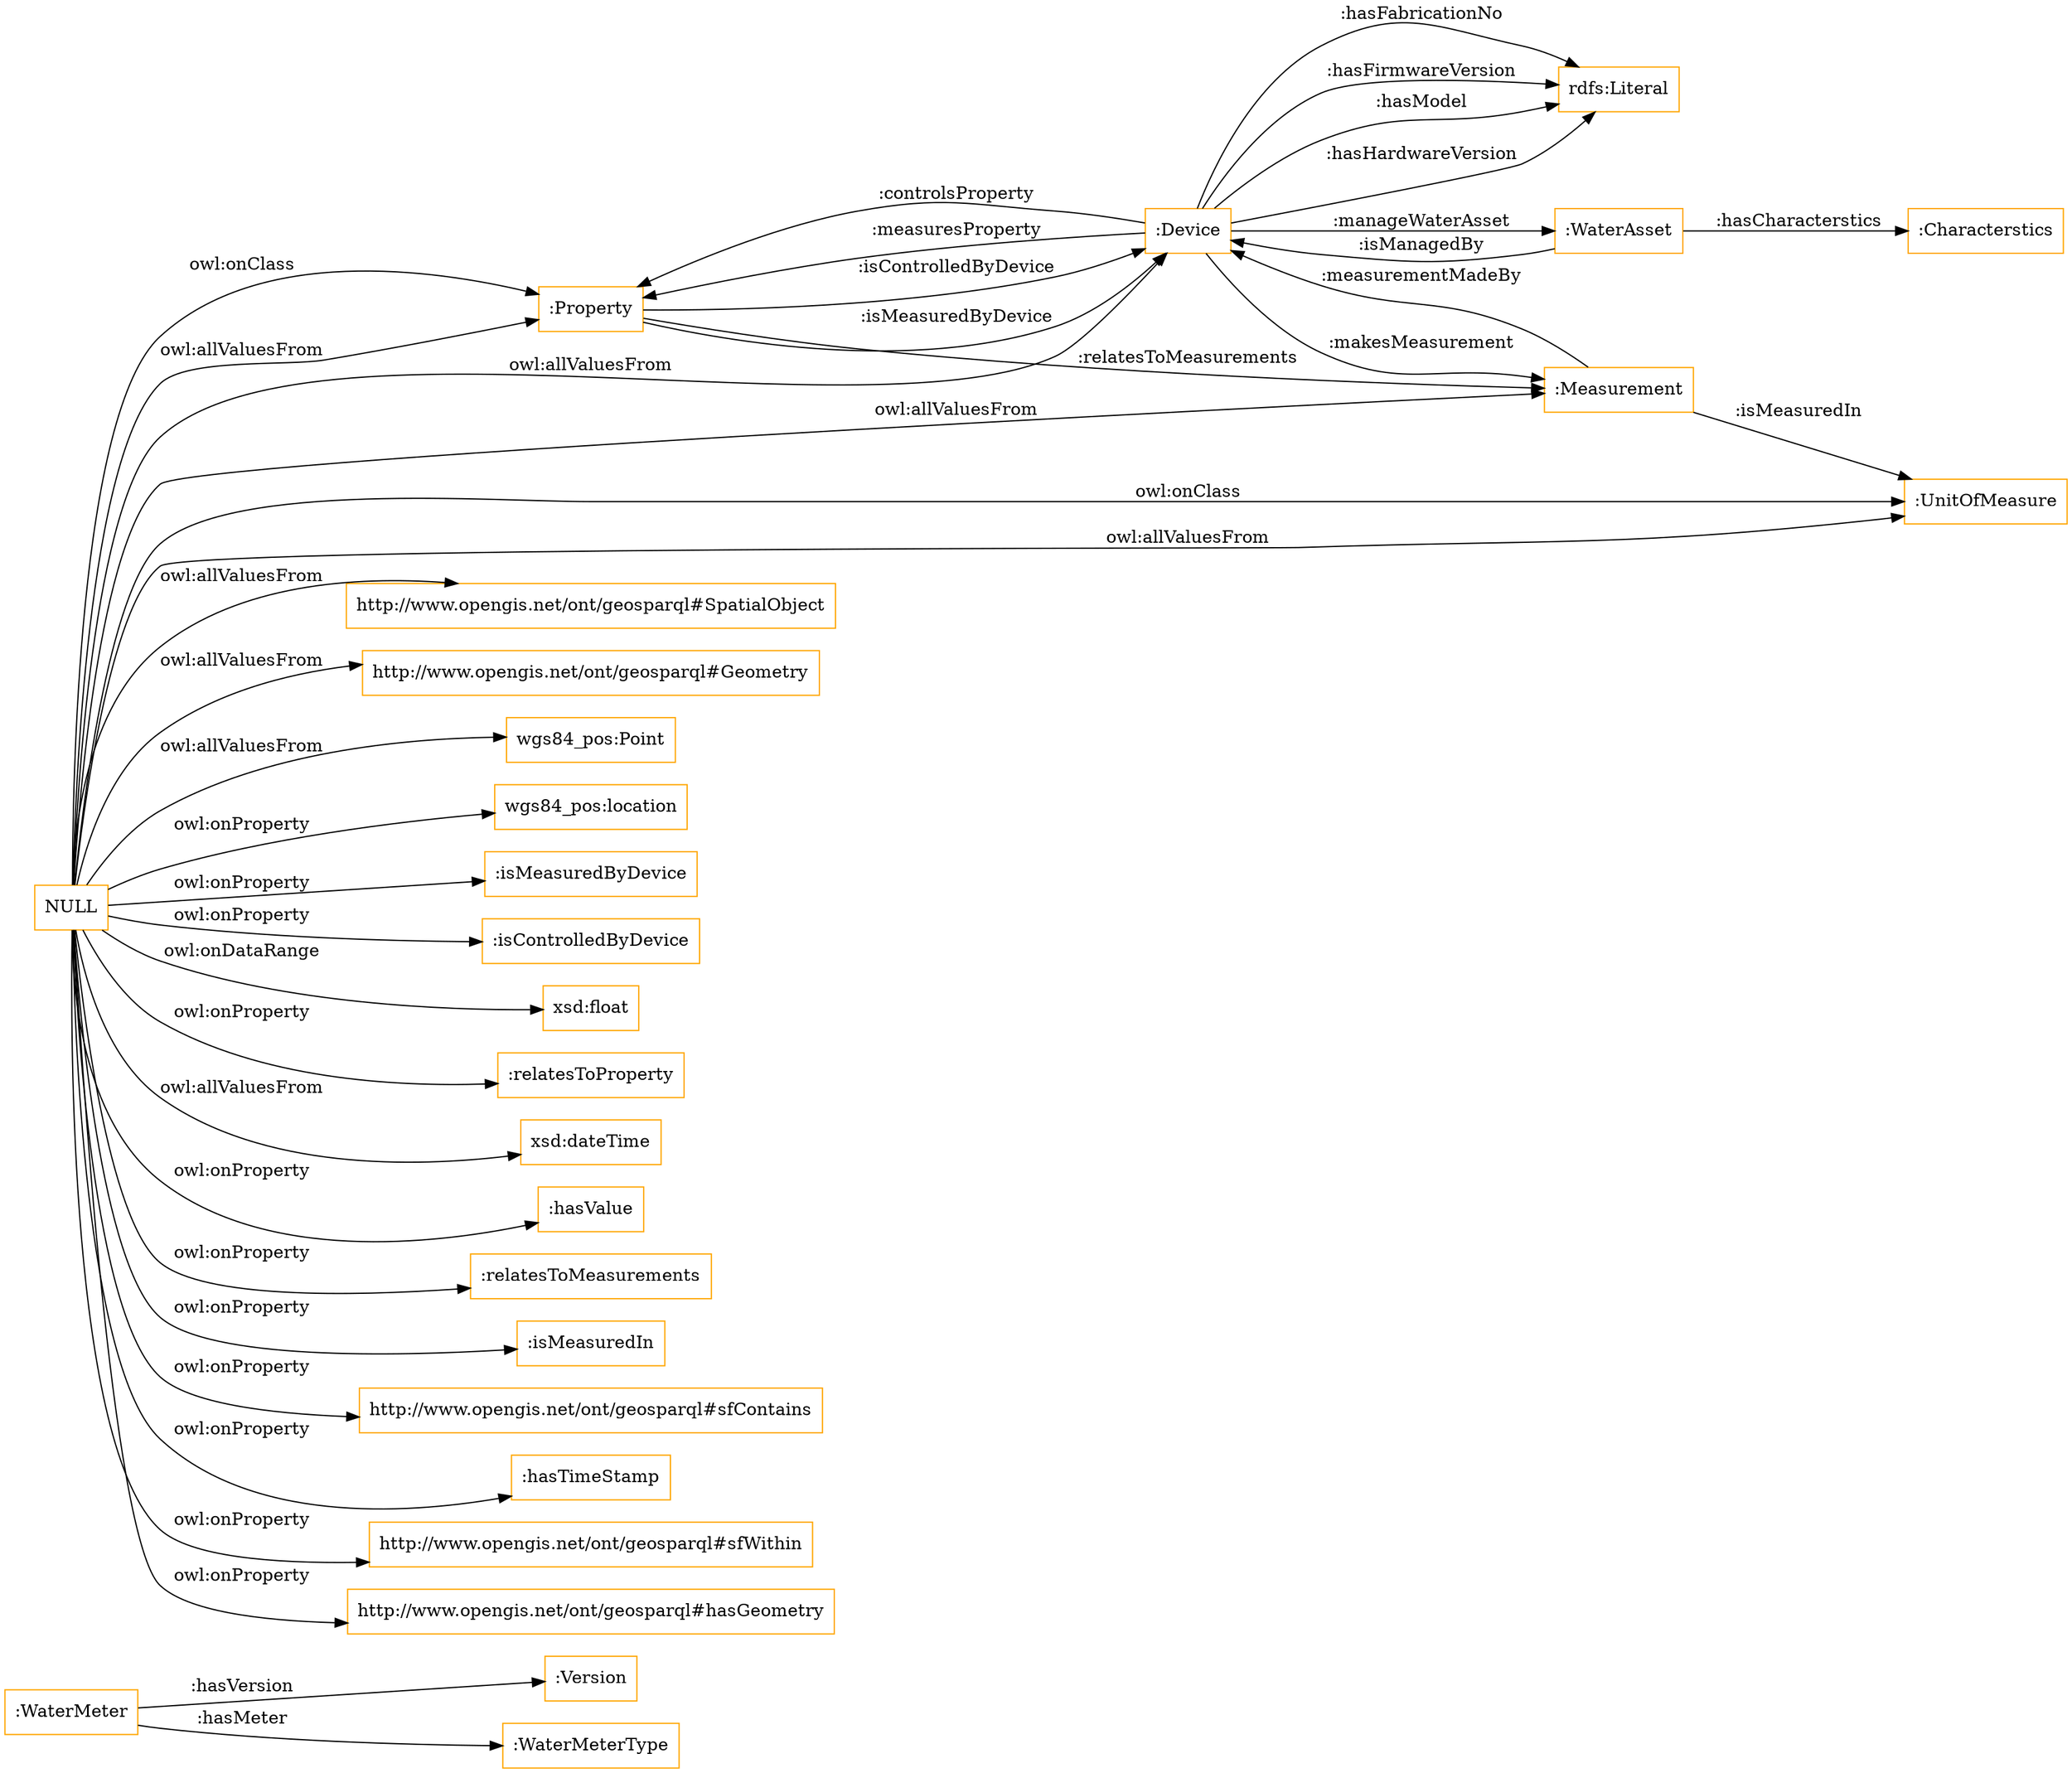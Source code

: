 digraph ar2dtool_diagram { 
rankdir=LR;
size="1501"
node [shape = rectangle, color="orange"]; ":Version" ":Property" ":WaterMeterType" ":WaterAsset" ":WaterMeter" ":Device" "http://www.opengis.net/ont/geosparql#SpatialObject" "http://www.opengis.net/ont/geosparql#Geometry" ":UnitOfMeasure" "wgs84_pos:Point" ":Measurement" ":Characterstics" ; /*classes style*/
	"NULL" -> "wgs84_pos:location" [ label = "owl:onProperty" ];
	"NULL" -> "wgs84_pos:Point" [ label = "owl:allValuesFrom" ];
	"NULL" -> ":isMeasuredByDevice" [ label = "owl:onProperty" ];
	"NULL" -> ":isControlledByDevice" [ label = "owl:onProperty" ];
	"NULL" -> ":Measurement" [ label = "owl:allValuesFrom" ];
	"NULL" -> "xsd:float" [ label = "owl:onDataRange" ];
	"NULL" -> "http://www.opengis.net/ont/geosparql#Geometry" [ label = "owl:allValuesFrom" ];
	"NULL" -> ":relatesToProperty" [ label = "owl:onProperty" ];
	"NULL" -> "xsd:dateTime" [ label = "owl:allValuesFrom" ];
	"NULL" -> ":hasValue" [ label = "owl:onProperty" ];
	"NULL" -> ":relatesToMeasurements" [ label = "owl:onProperty" ];
	"NULL" -> "http://www.opengis.net/ont/geosparql#SpatialObject" [ label = "owl:allValuesFrom" ];
	"NULL" -> ":Property" [ label = "owl:onClass" ];
	"NULL" -> ":UnitOfMeasure" [ label = "owl:allValuesFrom" ];
	"NULL" -> ":UnitOfMeasure" [ label = "owl:onClass" ];
	"NULL" -> ":isMeasuredIn" [ label = "owl:onProperty" ];
	"NULL" -> "http://www.opengis.net/ont/geosparql#sfContains" [ label = "owl:onProperty" ];
	"NULL" -> ":hasTimeStamp" [ label = "owl:onProperty" ];
	"NULL" -> "http://www.opengis.net/ont/geosparql#sfWithin" [ label = "owl:onProperty" ];
	"NULL" -> ":Property" [ label = "owl:allValuesFrom" ];
	"NULL" -> "http://www.opengis.net/ont/geosparql#hasGeometry" [ label = "owl:onProperty" ];
	"NULL" -> ":Device" [ label = "owl:allValuesFrom" ];
	":WaterAsset" -> ":Characterstics" [ label = ":hasCharacterstics" ];
	":Measurement" -> ":Device" [ label = ":measurementMadeBy" ];
	":Device" -> ":WaterAsset" [ label = ":manageWaterAsset" ];
	":Device" -> "rdfs:Literal" [ label = ":hasModel" ];
	":Property" -> ":Device" [ label = ":isControlledByDevice" ];
	":Device" -> "rdfs:Literal" [ label = ":hasHardwareVersion" ];
	":WaterMeter" -> ":Version" [ label = ":hasVersion" ];
	":Property" -> ":Measurement" [ label = ":relatesToMeasurements" ];
	":Device" -> ":Measurement" [ label = ":makesMeasurement" ];
	":Device" -> "rdfs:Literal" [ label = ":hasFabricationNo" ];
	":Device" -> "rdfs:Literal" [ label = ":hasFirmwareVersion" ];
	":Device" -> ":Property" [ label = ":controlsProperty" ];
	":WaterAsset" -> ":Device" [ label = ":isManagedBy" ];
	":Property" -> ":Device" [ label = ":isMeasuredByDevice" ];
	":WaterMeter" -> ":WaterMeterType" [ label = ":hasMeter" ];
	":Measurement" -> ":UnitOfMeasure" [ label = ":isMeasuredIn" ];
	":Device" -> ":Property" [ label = ":measuresProperty" ];

}
